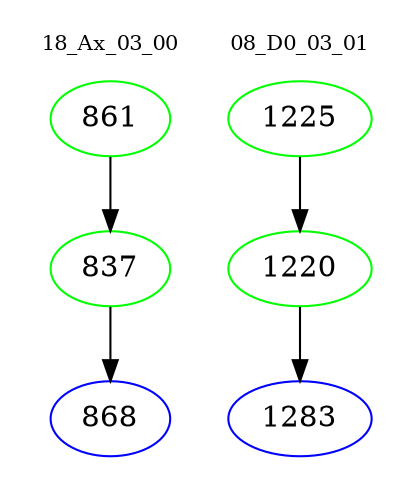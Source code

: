 digraph{
subgraph cluster_0 {
color = white
label = "18_Ax_03_00";
fontsize=10;
T0_861 [label="861", color="green"]
T0_861 -> T0_837 [color="black"]
T0_837 [label="837", color="green"]
T0_837 -> T0_868 [color="black"]
T0_868 [label="868", color="blue"]
}
subgraph cluster_1 {
color = white
label = "08_D0_03_01";
fontsize=10;
T1_1225 [label="1225", color="green"]
T1_1225 -> T1_1220 [color="black"]
T1_1220 [label="1220", color="green"]
T1_1220 -> T1_1283 [color="black"]
T1_1283 [label="1283", color="blue"]
}
}
